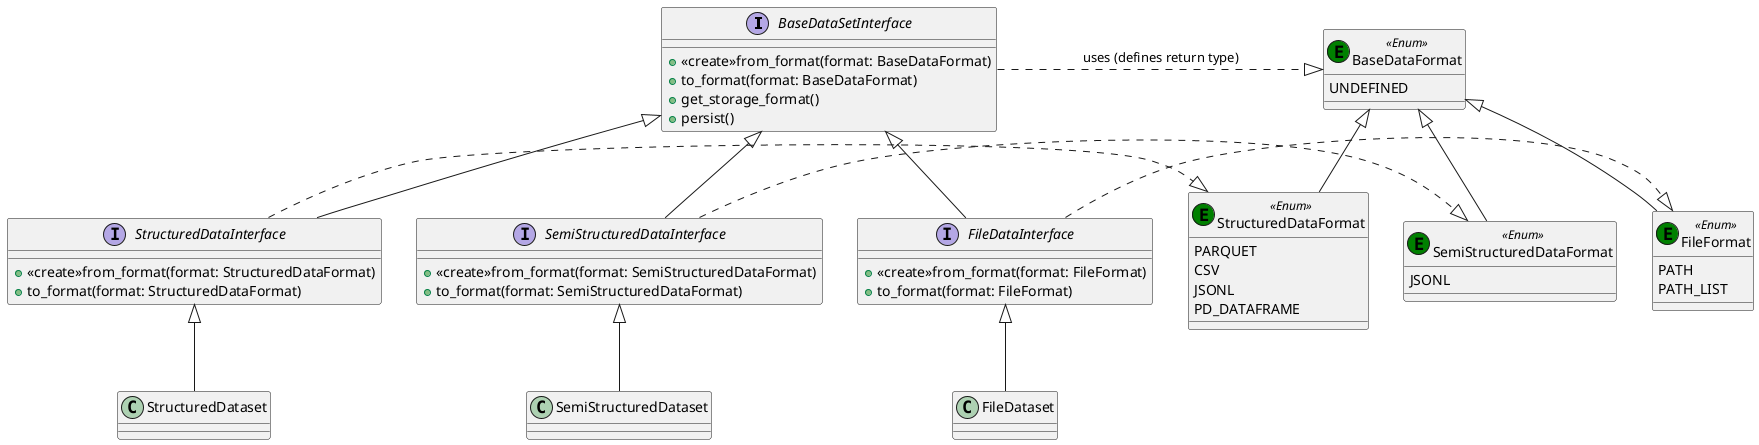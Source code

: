 @startuml

interface BaseDataSetInterface {
  +<<create>>from_format(format: BaseDataFormat)
  +to_format(format: BaseDataFormat)
  +get_storage_format()
  +persist()
}

BaseDataSetInterface <|-- StructuredDataInterface
BaseDataSetInterface <|-- SemiStructuredDataInterface
BaseDataSetInterface <|-- FileDataInterface

interface StructuredDataInterface {
  +<<create>>from_format(format: StructuredDataFormat)
  +to_format(format: StructuredDataFormat)
}

interface SemiStructuredDataInterface {
  +<<create>>from_format(format: SemiStructuredDataFormat)
  +to_format(format: SemiStructuredDataFormat)
}

interface FileDataInterface {
  +<<create>>from_format(format: FileFormat)
  +to_format(format: FileFormat)
}

StructuredDataInterface <|-- StructuredDataset
SemiStructuredDataInterface <|-- SemiStructuredDataset
FileDataInterface <|-- FileDataset


enum BaseDataFormat << (E,green) Enum >> {
  UNDEFINED
}

enum StructuredDataFormat << (E,green) Enum >> {
  PARQUET
  CSV
  JSONL
  PD_DATAFRAME
}

enum SemiStructuredDataFormat << (E,green) Enum >> {
  JSONL
}

enum FileFormat << (E,green) Enum >> {
  PATH
  PATH_LIST
}

BaseDataFormat <|-- StructuredDataFormat
BaseDataFormat <|-- SemiStructuredDataFormat
BaseDataFormat <|-- FileFormat

BaseDataSetInterface .right.|> BaseDataFormat : uses (defines return type)

StructuredDataInterface .right.|> StructuredDataFormat
SemiStructuredDataInterface .right.|>  SemiStructuredDataFormat
FileDataInterface .right.|> FileFormat

@enduml
